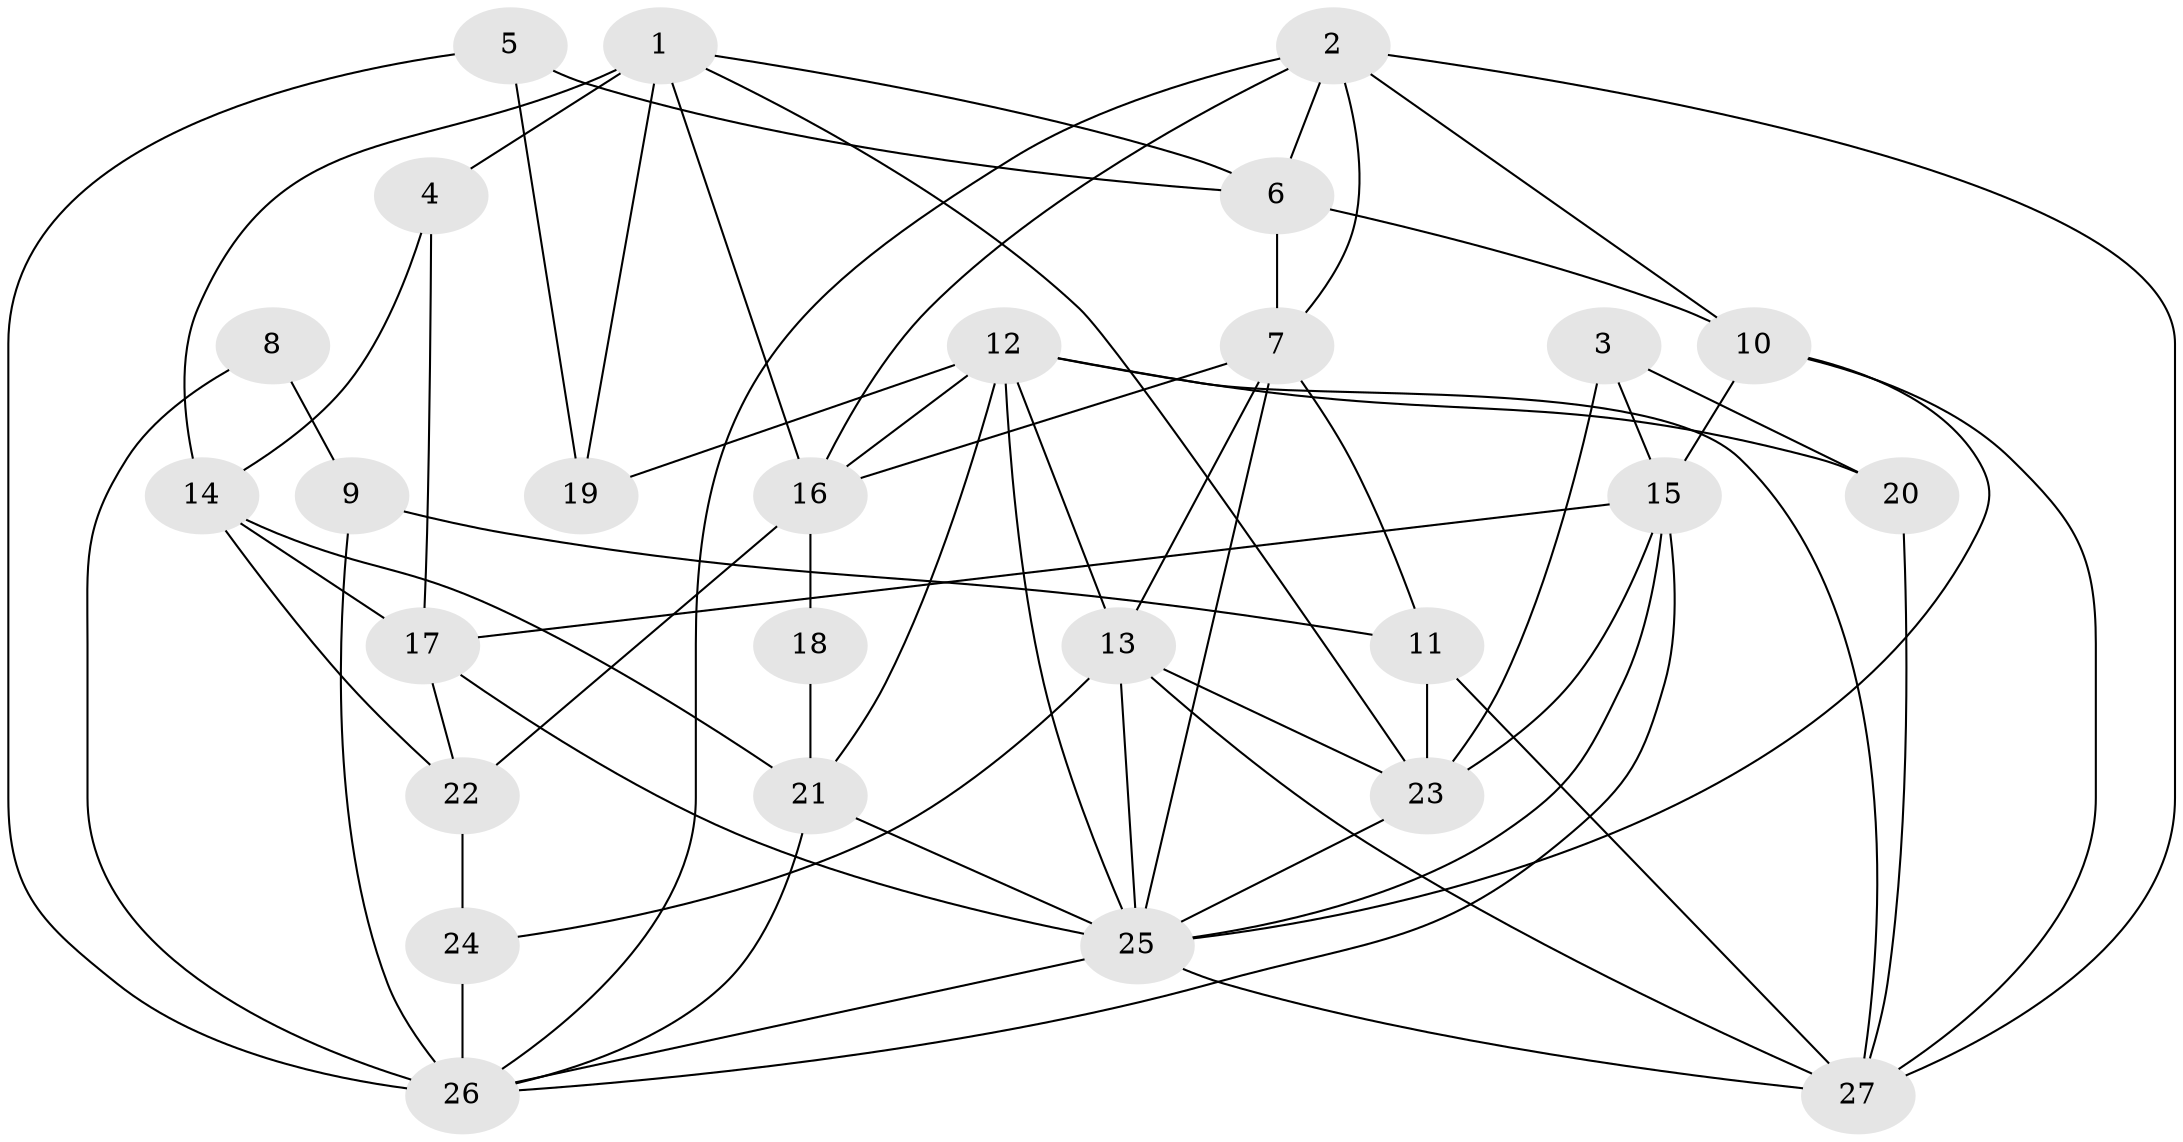 // original degree distribution, {4: 0.3333333333333333, 3: 0.2777777777777778, 2: 0.09259259259259259, 5: 0.18518518518518517, 7: 0.05555555555555555, 6: 0.05555555555555555}
// Generated by graph-tools (version 1.1) at 2025/02/03/09/25 03:02:15]
// undirected, 27 vertices, 66 edges
graph export_dot {
graph [start="1"]
  node [color=gray90,style=filled];
  1;
  2;
  3;
  4;
  5;
  6;
  7;
  8;
  9;
  10;
  11;
  12;
  13;
  14;
  15;
  16;
  17;
  18;
  19;
  20;
  21;
  22;
  23;
  24;
  25;
  26;
  27;
  1 -- 4 [weight=2.0];
  1 -- 6 [weight=2.0];
  1 -- 14 [weight=2.0];
  1 -- 16 [weight=1.0];
  1 -- 19 [weight=1.0];
  1 -- 23 [weight=1.0];
  2 -- 6 [weight=1.0];
  2 -- 7 [weight=1.0];
  2 -- 10 [weight=1.0];
  2 -- 16 [weight=1.0];
  2 -- 26 [weight=1.0];
  2 -- 27 [weight=1.0];
  3 -- 15 [weight=1.0];
  3 -- 20 [weight=1.0];
  3 -- 23 [weight=1.0];
  4 -- 14 [weight=1.0];
  4 -- 17 [weight=1.0];
  5 -- 6 [weight=1.0];
  5 -- 19 [weight=1.0];
  5 -- 26 [weight=1.0];
  6 -- 7 [weight=1.0];
  6 -- 10 [weight=1.0];
  7 -- 11 [weight=1.0];
  7 -- 13 [weight=1.0];
  7 -- 16 [weight=2.0];
  7 -- 25 [weight=1.0];
  8 -- 9 [weight=1.0];
  8 -- 26 [weight=2.0];
  9 -- 11 [weight=1.0];
  9 -- 26 [weight=1.0];
  10 -- 15 [weight=1.0];
  10 -- 25 [weight=1.0];
  10 -- 27 [weight=1.0];
  11 -- 23 [weight=1.0];
  11 -- 27 [weight=1.0];
  12 -- 13 [weight=1.0];
  12 -- 16 [weight=1.0];
  12 -- 19 [weight=1.0];
  12 -- 20 [weight=1.0];
  12 -- 21 [weight=2.0];
  12 -- 25 [weight=1.0];
  12 -- 27 [weight=2.0];
  13 -- 23 [weight=1.0];
  13 -- 24 [weight=1.0];
  13 -- 25 [weight=1.0];
  13 -- 27 [weight=1.0];
  14 -- 17 [weight=1.0];
  14 -- 21 [weight=2.0];
  14 -- 22 [weight=1.0];
  15 -- 17 [weight=1.0];
  15 -- 23 [weight=1.0];
  15 -- 25 [weight=1.0];
  15 -- 26 [weight=1.0];
  16 -- 18 [weight=1.0];
  16 -- 22 [weight=1.0];
  17 -- 22 [weight=1.0];
  17 -- 25 [weight=1.0];
  18 -- 21 [weight=1.0];
  20 -- 27 [weight=1.0];
  21 -- 25 [weight=1.0];
  21 -- 26 [weight=1.0];
  22 -- 24 [weight=2.0];
  23 -- 25 [weight=1.0];
  24 -- 26 [weight=1.0];
  25 -- 26 [weight=1.0];
  25 -- 27 [weight=2.0];
}
